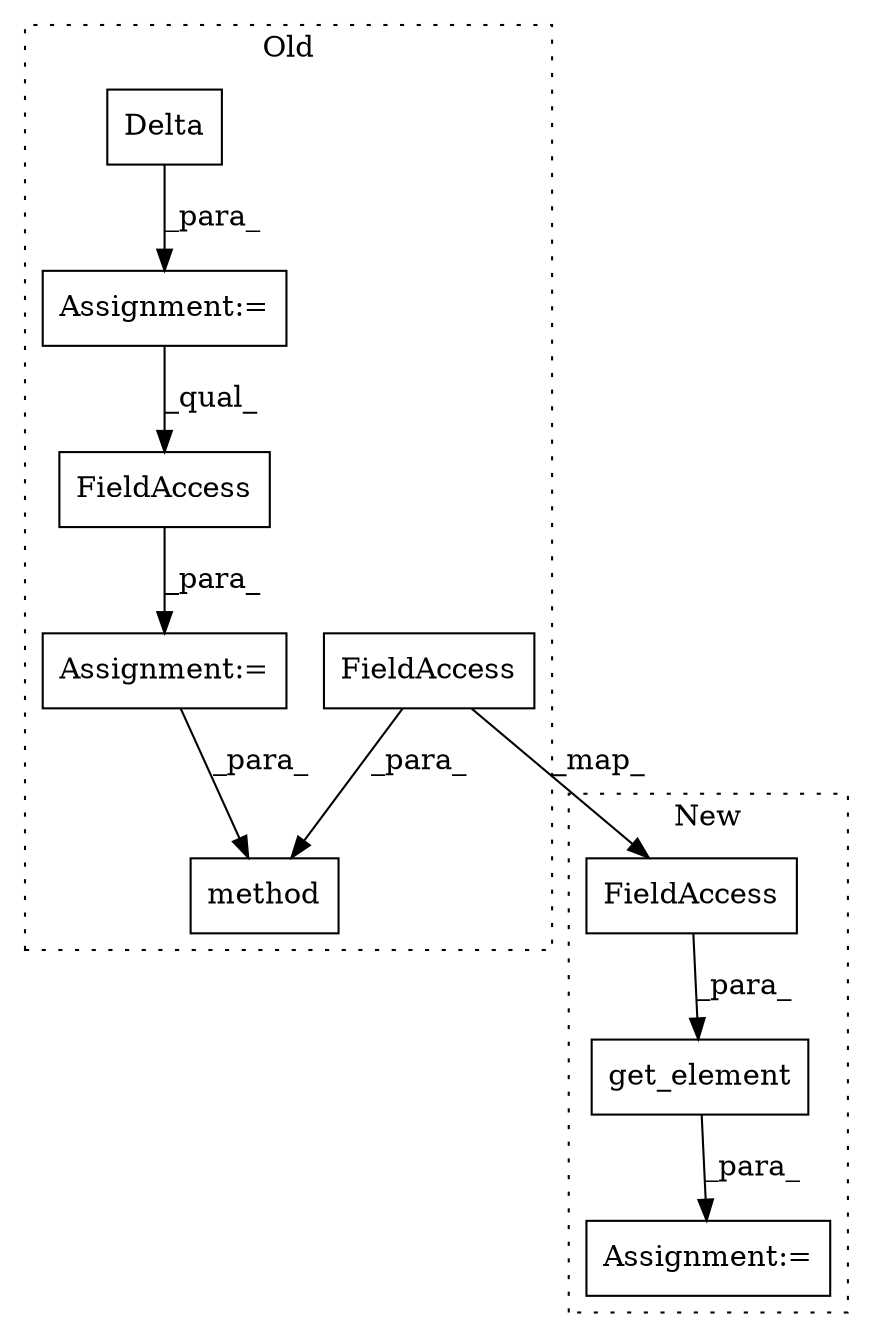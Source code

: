 digraph G {
subgraph cluster0 {
1 [label="Delta" a="32" s="2675" l="7" shape="box"];
3 [label="method" a="32" s="2723,2758" l="7,1" shape="box"];
4 [label="FieldAccess" a="22" s="2698" l="17" shape="box"];
5 [label="Assignment:=" a="7" s="2665" l="1" shape="box"];
6 [label="Assignment:=" a="7" s="2697" l="1" shape="box"];
8 [label="FieldAccess" a="22" s="2730" l="8" shape="box"];
label = "Old";
style="dotted";
}
subgraph cluster1 {
2 [label="get_element" a="32" s="2440,2460" l="12,1" shape="box"];
7 [label="Assignment:=" a="7" s="2439" l="1" shape="box"];
9 [label="FieldAccess" a="22" s="2452" l="8" shape="box"];
label = "New";
style="dotted";
}
1 -> 5 [label="_para_"];
2 -> 7 [label="_para_"];
4 -> 6 [label="_para_"];
5 -> 4 [label="_qual_"];
6 -> 3 [label="_para_"];
8 -> 9 [label="_map_"];
8 -> 3 [label="_para_"];
9 -> 2 [label="_para_"];
}